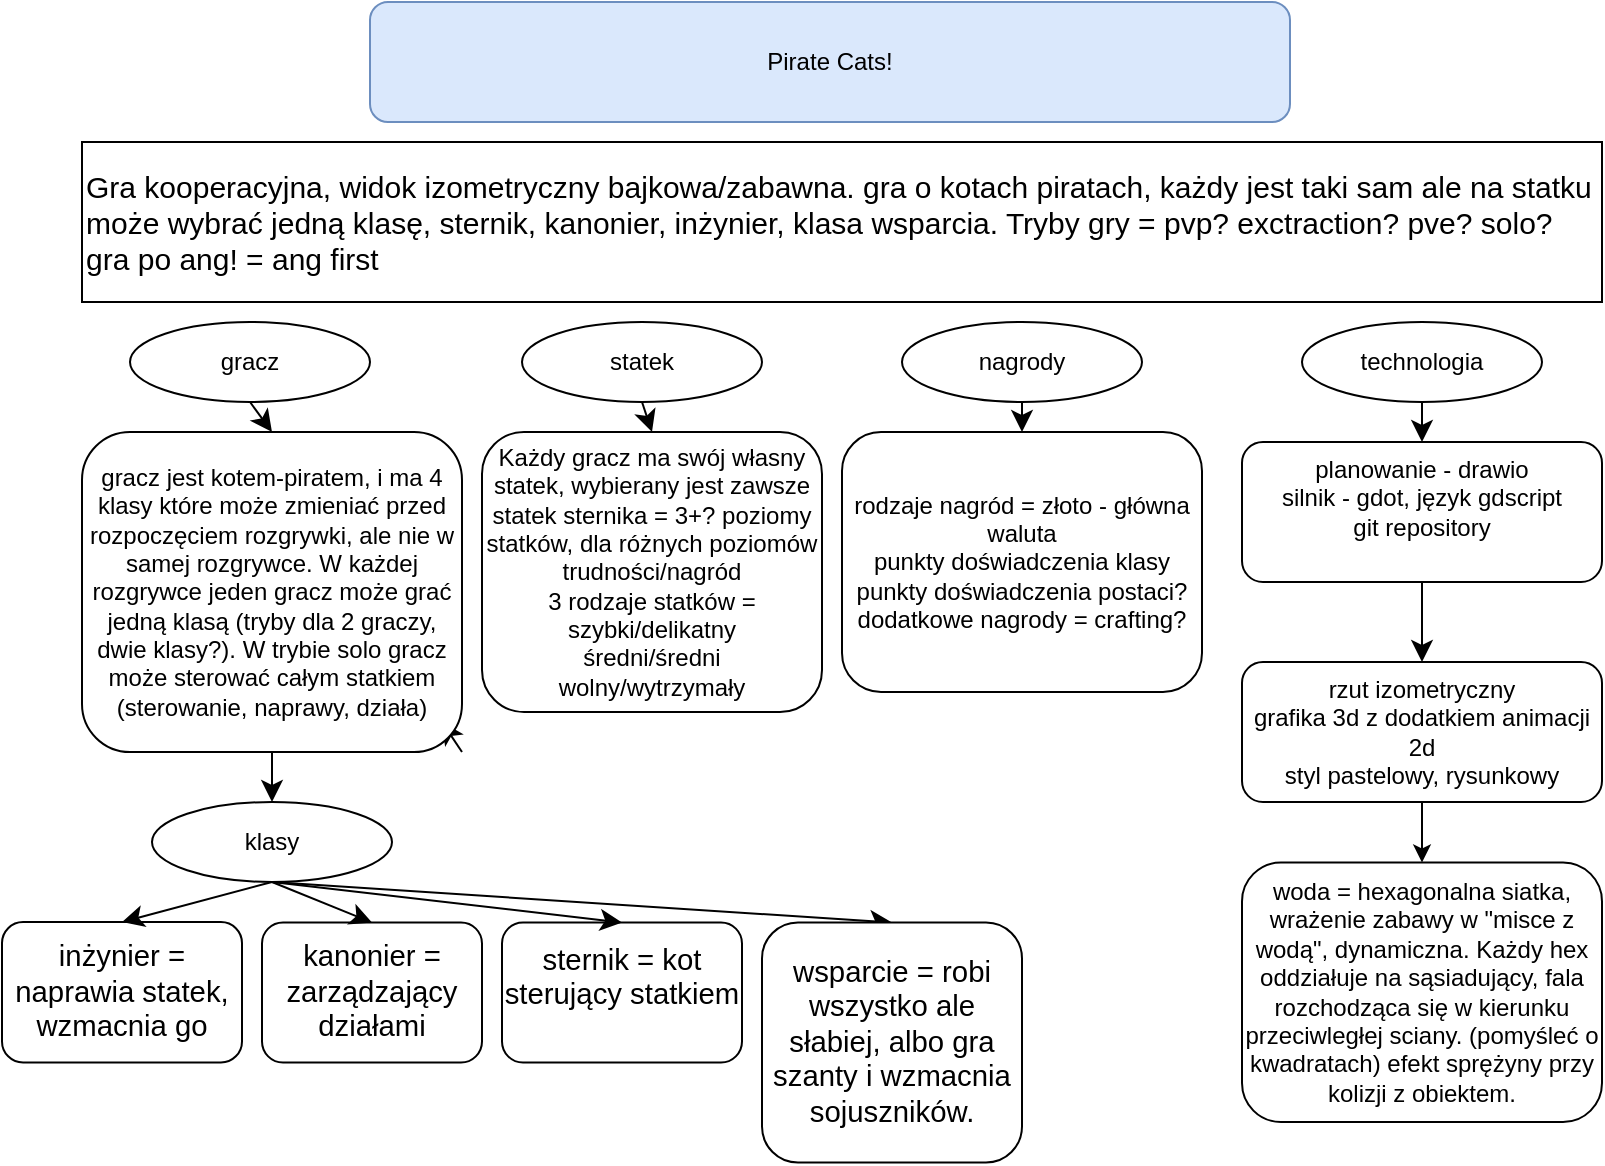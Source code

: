 <mxfile version="24.8.3">
  <diagram name="Strona-1" id="4vS0EpxF459ert-kYh-V">
    <mxGraphModel dx="1290" dy="563" grid="1" gridSize="10" guides="1" tooltips="1" connect="1" arrows="1" fold="1" page="1" pageScale="1" pageWidth="827" pageHeight="1169" math="0" shadow="0">
      <root>
        <mxCell id="0" />
        <mxCell id="1" parent="0" />
        <mxCell id="GGeRf4PESUj_x63hk-KP-1" value="Pirate Cats!" style="rounded=1;whiteSpace=wrap;html=1;fillColor=#dae8fc;strokeColor=#6c8ebf;" parent="1" vertex="1">
          <mxGeometry x="184" y="30" width="460" height="60" as="geometry" />
        </mxCell>
        <mxCell id="GGeRf4PESUj_x63hk-KP-4" value="&lt;font style=&quot;&quot;&gt;&lt;span style=&quot;font-size: 15px;&quot;&gt;Gra kooperacyjna, widok izometryczny bajkowa/zabawna. gra o kotach piratach, każdy jest taki sam ale na statku może wybrać jedną klasę,&amp;nbsp;&lt;/span&gt;&lt;span style=&quot;&quot; id=&quot;docs-internal-guid-cad2bb7d-7fff-05e1-43ee-abb36c643c0b&quot;&gt;&lt;span style=&quot;font-size: 15px; font-family: Arial, sans-serif; background-color: transparent; font-variant-numeric: normal; font-variant-east-asian: normal; font-variant-alternates: normal; font-variant-position: normal; vertical-align: baseline; white-space-collapse: preserve;&quot;&gt;sternik, kanonier, inżynier, klasa wsparcia. Tryby gry = pvp? exctraction? pve? solo? &lt;/span&gt;&lt;/span&gt;&lt;/font&gt;&lt;div&gt;&lt;font style=&quot;&quot;&gt;&lt;span style=&quot;&quot;&gt;&lt;span style=&quot;font-size: 15px; font-family: Arial, sans-serif; background-color: transparent; font-variant-numeric: normal; font-variant-east-asian: normal; font-variant-alternates: normal; font-variant-position: normal; vertical-align: baseline; white-space-collapse: preserve;&quot;&gt;gra po ang! = ang first&lt;/span&gt;&lt;/span&gt;&lt;/font&gt;&lt;/div&gt;" style="rounded=0;whiteSpace=wrap;html=1;align=left;" parent="1" vertex="1">
          <mxGeometry x="40" y="100" width="760" height="80" as="geometry" />
        </mxCell>
        <mxCell id="GGeRf4PESUj_x63hk-KP-5" value="&#xa;&lt;b id=&quot;docs-internal-guid-bde5b621-7fff-b49c-7203-66eb1bc062ac&quot; style=&quot;font-weight:normal;&quot;&gt;&lt;span style=&quot;font-size:11pt;font-family:Arial,sans-serif;color:#000000;background-color:transparent;font-weight:400;font-style:normal;font-variant:normal;text-decoration:none;vertical-align:baseline;white-space:pre;white-space:pre-wrap;&quot;&gt;sternik = kot sterujący statkiem&lt;/span&gt;&lt;/b&gt;&#xa;&#xa;" style="rounded=1;whiteSpace=wrap;html=1;" parent="1" vertex="1">
          <mxGeometry x="250" y="490.25" width="120" height="70" as="geometry" />
        </mxCell>
        <mxCell id="GGeRf4PESUj_x63hk-KP-7" value="&lt;span id=&quot;docs-internal-guid-4457cf5e-7fff-6c5b-1bba-29d07f727883&quot;&gt;&lt;span style=&quot;font-size: 11pt; font-family: Arial, sans-serif; background-color: transparent; font-variant-numeric: normal; font-variant-east-asian: normal; font-variant-alternates: normal; font-variant-position: normal; vertical-align: baseline; white-space-collapse: preserve;&quot;&gt;inżynier = naprawia statek, wzmacnia go&lt;/span&gt;&lt;/span&gt;" style="rounded=1;whiteSpace=wrap;html=1;" parent="1" vertex="1">
          <mxGeometry y="490" width="120" height="70.25" as="geometry" />
        </mxCell>
        <mxCell id="GGeRf4PESUj_x63hk-KP-8" value="&lt;span id=&quot;docs-internal-guid-4e753459-7fff-43ab-c84b-4888f4f07243&quot;&gt;&lt;span style=&quot;font-size: 11pt; font-family: Arial, sans-serif; background-color: transparent; font-variant-numeric: normal; font-variant-east-asian: normal; font-variant-alternates: normal; font-variant-position: normal; vertical-align: baseline; white-space-collapse: preserve;&quot;&gt;kanonier = zarządzający działami&lt;/span&gt;&lt;/span&gt;" style="rounded=1;whiteSpace=wrap;html=1;" parent="1" vertex="1">
          <mxGeometry x="130" y="490.25" width="110" height="70" as="geometry" />
        </mxCell>
        <mxCell id="v2GtRoSYadoqY-mAGEnl-5" style="edgeStyle=none;curved=1;rounded=0;orthogonalLoop=1;jettySize=auto;html=1;exitX=0.5;exitY=1;exitDx=0;exitDy=0;entryX=0.5;entryY=0;entryDx=0;entryDy=0;fontSize=12;startSize=8;endSize=8;" parent="1" source="GGeRf4PESUj_x63hk-KP-9" target="GGeRf4PESUj_x63hk-KP-15" edge="1">
          <mxGeometry relative="1" as="geometry">
            <mxPoint x="135" y="480" as="sourcePoint" />
          </mxGeometry>
        </mxCell>
        <mxCell id="v2GtRoSYadoqY-mAGEnl-6" style="edgeStyle=none;curved=1;rounded=0;orthogonalLoop=1;jettySize=auto;html=1;exitX=0.5;exitY=1;exitDx=0;exitDy=0;entryX=0.5;entryY=0;entryDx=0;entryDy=0;fontSize=12;startSize=8;endSize=8;" parent="1" source="GGeRf4PESUj_x63hk-KP-9" target="GGeRf4PESUj_x63hk-KP-5" edge="1">
          <mxGeometry relative="1" as="geometry">
            <mxPoint x="135" y="480" as="sourcePoint" />
          </mxGeometry>
        </mxCell>
        <mxCell id="v2GtRoSYadoqY-mAGEnl-7" style="edgeStyle=none;curved=1;rounded=0;orthogonalLoop=1;jettySize=auto;html=1;exitX=0.5;exitY=1;exitDx=0;exitDy=0;entryX=0.5;entryY=0;entryDx=0;entryDy=0;fontSize=12;startSize=8;endSize=8;" parent="1" source="GGeRf4PESUj_x63hk-KP-9" target="GGeRf4PESUj_x63hk-KP-8" edge="1">
          <mxGeometry relative="1" as="geometry">
            <mxPoint x="135" y="480" as="sourcePoint" />
          </mxGeometry>
        </mxCell>
        <mxCell id="v2GtRoSYadoqY-mAGEnl-8" style="edgeStyle=none;curved=1;rounded=0;orthogonalLoop=1;jettySize=auto;html=1;exitX=0.5;exitY=1;exitDx=0;exitDy=0;entryX=0.5;entryY=0;entryDx=0;entryDy=0;fontSize=12;startSize=8;endSize=8;" parent="1" source="GGeRf4PESUj_x63hk-KP-9" target="GGeRf4PESUj_x63hk-KP-7" edge="1">
          <mxGeometry relative="1" as="geometry">
            <mxPoint x="135" y="480" as="sourcePoint" />
          </mxGeometry>
        </mxCell>
        <mxCell id="GGeRf4PESUj_x63hk-KP-9" value="klasy" style="ellipse;whiteSpace=wrap;html=1;" parent="1" vertex="1">
          <mxGeometry x="75" y="430" width="120" height="40" as="geometry" />
        </mxCell>
        <mxCell id="v2GtRoSYadoqY-mAGEnl-14" style="edgeStyle=none;curved=1;rounded=0;orthogonalLoop=1;jettySize=auto;html=1;exitX=0.5;exitY=1;exitDx=0;exitDy=0;entryX=0.5;entryY=0;entryDx=0;entryDy=0;fontSize=12;startSize=8;endSize=8;" parent="1" source="GGeRf4PESUj_x63hk-KP-10" target="GGeRf4PESUj_x63hk-KP-11" edge="1">
          <mxGeometry relative="1" as="geometry" />
        </mxCell>
        <mxCell id="GGeRf4PESUj_x63hk-KP-10" value="statek" style="ellipse;whiteSpace=wrap;html=1;" parent="1" vertex="1">
          <mxGeometry x="260" y="190" width="120" height="40" as="geometry" />
        </mxCell>
        <mxCell id="GGeRf4PESUj_x63hk-KP-11" value="Każdy gracz ma swój własny statek, wybierany jest zawsze statek sternika = 3+? poziomy statków, dla różnych poziomów trudności/nagród&lt;div&gt;3 rodzaje statków = szybki/delikatny&lt;/div&gt;&lt;div&gt;średni/średni&lt;/div&gt;&lt;div&gt;wolny/wytrzymały&lt;/div&gt;" style="rounded=1;whiteSpace=wrap;html=1;" parent="1" vertex="1">
          <mxGeometry x="240" y="245" width="170" height="140" as="geometry" />
        </mxCell>
        <mxCell id="v2GtRoSYadoqY-mAGEnl-12" style="edgeStyle=none;curved=1;rounded=0;orthogonalLoop=1;jettySize=auto;html=1;exitX=0.5;exitY=1;exitDx=0;exitDy=0;entryX=0.5;entryY=0;entryDx=0;entryDy=0;fontSize=12;startSize=8;endSize=8;" parent="1" source="GGeRf4PESUj_x63hk-KP-12" target="GGeRf4PESUj_x63hk-KP-14" edge="1">
          <mxGeometry relative="1" as="geometry" />
        </mxCell>
        <mxCell id="GGeRf4PESUj_x63hk-KP-12" value="nagrody" style="ellipse;whiteSpace=wrap;html=1;" parent="1" vertex="1">
          <mxGeometry x="450" y="190" width="120" height="40" as="geometry" />
        </mxCell>
        <mxCell id="GGeRf4PESUj_x63hk-KP-14" value="rodzaje nagród = złoto - główna waluta&lt;div&gt;punkty doświadczenia klasy&lt;/div&gt;&lt;div&gt;punkty doświadczenia postaci?&lt;/div&gt;&lt;div&gt;dodatkowe nagrody = crafting?&lt;/div&gt;" style="rounded=1;whiteSpace=wrap;html=1;" parent="1" vertex="1">
          <mxGeometry x="420" y="245" width="180" height="130" as="geometry" />
        </mxCell>
        <mxCell id="GGeRf4PESUj_x63hk-KP-15" value="&lt;span id=&quot;docs-internal-guid-4b06e2db-7fff-9a4c-b573-9ce9ddaf4141&quot;&gt;&lt;span style=&quot;font-size: 11pt; font-family: Arial, sans-serif; background-color: transparent; font-variant-numeric: normal; font-variant-east-asian: normal; font-variant-alternates: normal; font-variant-position: normal; vertical-align: baseline; white-space-collapse: preserve;&quot;&gt;wsparcie = robi wszystko ale słabiej, albo gra szanty i wzmacnia sojuszników.&lt;/span&gt;&lt;/span&gt;" style="rounded=1;whiteSpace=wrap;html=1;" parent="1" vertex="1">
          <mxGeometry x="380" y="490.25" width="130" height="120" as="geometry" />
        </mxCell>
        <mxCell id="v2GtRoSYadoqY-mAGEnl-3" style="edgeStyle=none;curved=1;rounded=0;orthogonalLoop=1;jettySize=auto;html=1;exitX=1;exitY=1;exitDx=0;exitDy=0;fontSize=12;startSize=8;endSize=8;" parent="1" source="v2GtRoSYadoqY-mAGEnl-1" edge="1">
          <mxGeometry relative="1" as="geometry">
            <mxPoint x="220" y="390" as="targetPoint" />
          </mxGeometry>
        </mxCell>
        <mxCell id="v2GtRoSYadoqY-mAGEnl-4" style="edgeStyle=none;curved=1;rounded=0;orthogonalLoop=1;jettySize=auto;html=1;exitX=0.5;exitY=1;exitDx=0;exitDy=0;entryX=0.5;entryY=0;entryDx=0;entryDy=0;fontSize=12;startSize=8;endSize=8;" parent="1" source="v2GtRoSYadoqY-mAGEnl-1" target="GGeRf4PESUj_x63hk-KP-9" edge="1">
          <mxGeometry relative="1" as="geometry" />
        </mxCell>
        <mxCell id="v2GtRoSYadoqY-mAGEnl-1" value="gracz jest kotem-piratem, i ma 4 klasy które może zmieniać przed rozpoczęciem rozgrywki, ale nie w samej rozgrywce. W każdej rozgrywce jeden gracz może grać jedną klasą (tryby dla 2 graczy, dwie klasy?). W trybie solo gracz może sterować całym statkiem (sterowanie, naprawy, działa)" style="rounded=1;whiteSpace=wrap;html=1;" parent="1" vertex="1">
          <mxGeometry x="40" y="245" width="190" height="160" as="geometry" />
        </mxCell>
        <mxCell id="v2GtRoSYadoqY-mAGEnl-15" style="edgeStyle=none;curved=1;rounded=0;orthogonalLoop=1;jettySize=auto;html=1;exitX=0.5;exitY=1;exitDx=0;exitDy=0;entryX=0.5;entryY=0;entryDx=0;entryDy=0;fontSize=12;startSize=8;endSize=8;" parent="1" source="v2GtRoSYadoqY-mAGEnl-2" target="v2GtRoSYadoqY-mAGEnl-1" edge="1">
          <mxGeometry relative="1" as="geometry" />
        </mxCell>
        <mxCell id="v2GtRoSYadoqY-mAGEnl-2" value="gracz" style="ellipse;whiteSpace=wrap;html=1;" parent="1" vertex="1">
          <mxGeometry x="64" y="190" width="120" height="40" as="geometry" />
        </mxCell>
        <mxCell id="v2GtRoSYadoqY-mAGEnl-11" style="edgeStyle=none;curved=1;rounded=0;orthogonalLoop=1;jettySize=auto;html=1;exitX=0.5;exitY=1;exitDx=0;exitDy=0;entryX=0.5;entryY=0;entryDx=0;entryDy=0;fontSize=12;startSize=8;endSize=8;" parent="1" source="v2GtRoSYadoqY-mAGEnl-9" target="v2GtRoSYadoqY-mAGEnl-10" edge="1">
          <mxGeometry relative="1" as="geometry" />
        </mxCell>
        <mxCell id="v2GtRoSYadoqY-mAGEnl-9" value="technologia" style="ellipse;whiteSpace=wrap;html=1;" parent="1" vertex="1">
          <mxGeometry x="650" y="190" width="120" height="40" as="geometry" />
        </mxCell>
        <mxCell id="v2GtRoSYadoqY-mAGEnl-20" value="" style="edgeStyle=none;curved=1;rounded=0;orthogonalLoop=1;jettySize=auto;html=1;fontSize=12;startSize=8;endSize=8;" parent="1" source="v2GtRoSYadoqY-mAGEnl-10" target="v2GtRoSYadoqY-mAGEnl-17" edge="1">
          <mxGeometry relative="1" as="geometry" />
        </mxCell>
        <mxCell id="v2GtRoSYadoqY-mAGEnl-10" value="planowanie - drawio&lt;div&gt;silnik - gdot, język gdscript&lt;/div&gt;&lt;div&gt;git repository&lt;/div&gt;&lt;div&gt;&lt;br&gt;&lt;/div&gt;" style="rounded=1;whiteSpace=wrap;html=1;" parent="1" vertex="1">
          <mxGeometry x="620" y="250" width="180" height="70" as="geometry" />
        </mxCell>
        <mxCell id="50T3dCUthNgfjLoh_7S--2" style="edgeStyle=orthogonalEdgeStyle;rounded=0;orthogonalLoop=1;jettySize=auto;html=1;exitX=0.5;exitY=1;exitDx=0;exitDy=0;" edge="1" parent="1" source="v2GtRoSYadoqY-mAGEnl-17" target="50T3dCUthNgfjLoh_7S--1">
          <mxGeometry relative="1" as="geometry" />
        </mxCell>
        <mxCell id="v2GtRoSYadoqY-mAGEnl-17" value="&lt;div&gt;rzut izometryczny&lt;/div&gt;&lt;div&gt;grafika 3d z dodatkiem animacji 2d&lt;/div&gt;&lt;div&gt;styl pastelowy, rysunkowy&lt;/div&gt;" style="rounded=1;whiteSpace=wrap;html=1;" parent="1" vertex="1">
          <mxGeometry x="620" y="360" width="180" height="70" as="geometry" />
        </mxCell>
        <mxCell id="50T3dCUthNgfjLoh_7S--1" value="&lt;div&gt;woda = hexagonalna siatka, wrażenie zabawy w &quot;misce z wodą&quot;, dynamiczna. Każdy hex oddziałuje na sąsiadujący, fala rozchodząca się w kierunku przeciwległej sciany. (pomyśleć o kwadratach) efekt sprężyny przy kolizji z obiektem.&lt;/div&gt;" style="rounded=1;whiteSpace=wrap;html=1;" vertex="1" parent="1">
          <mxGeometry x="620" y="460.25" width="180" height="129.75" as="geometry" />
        </mxCell>
      </root>
    </mxGraphModel>
  </diagram>
</mxfile>

